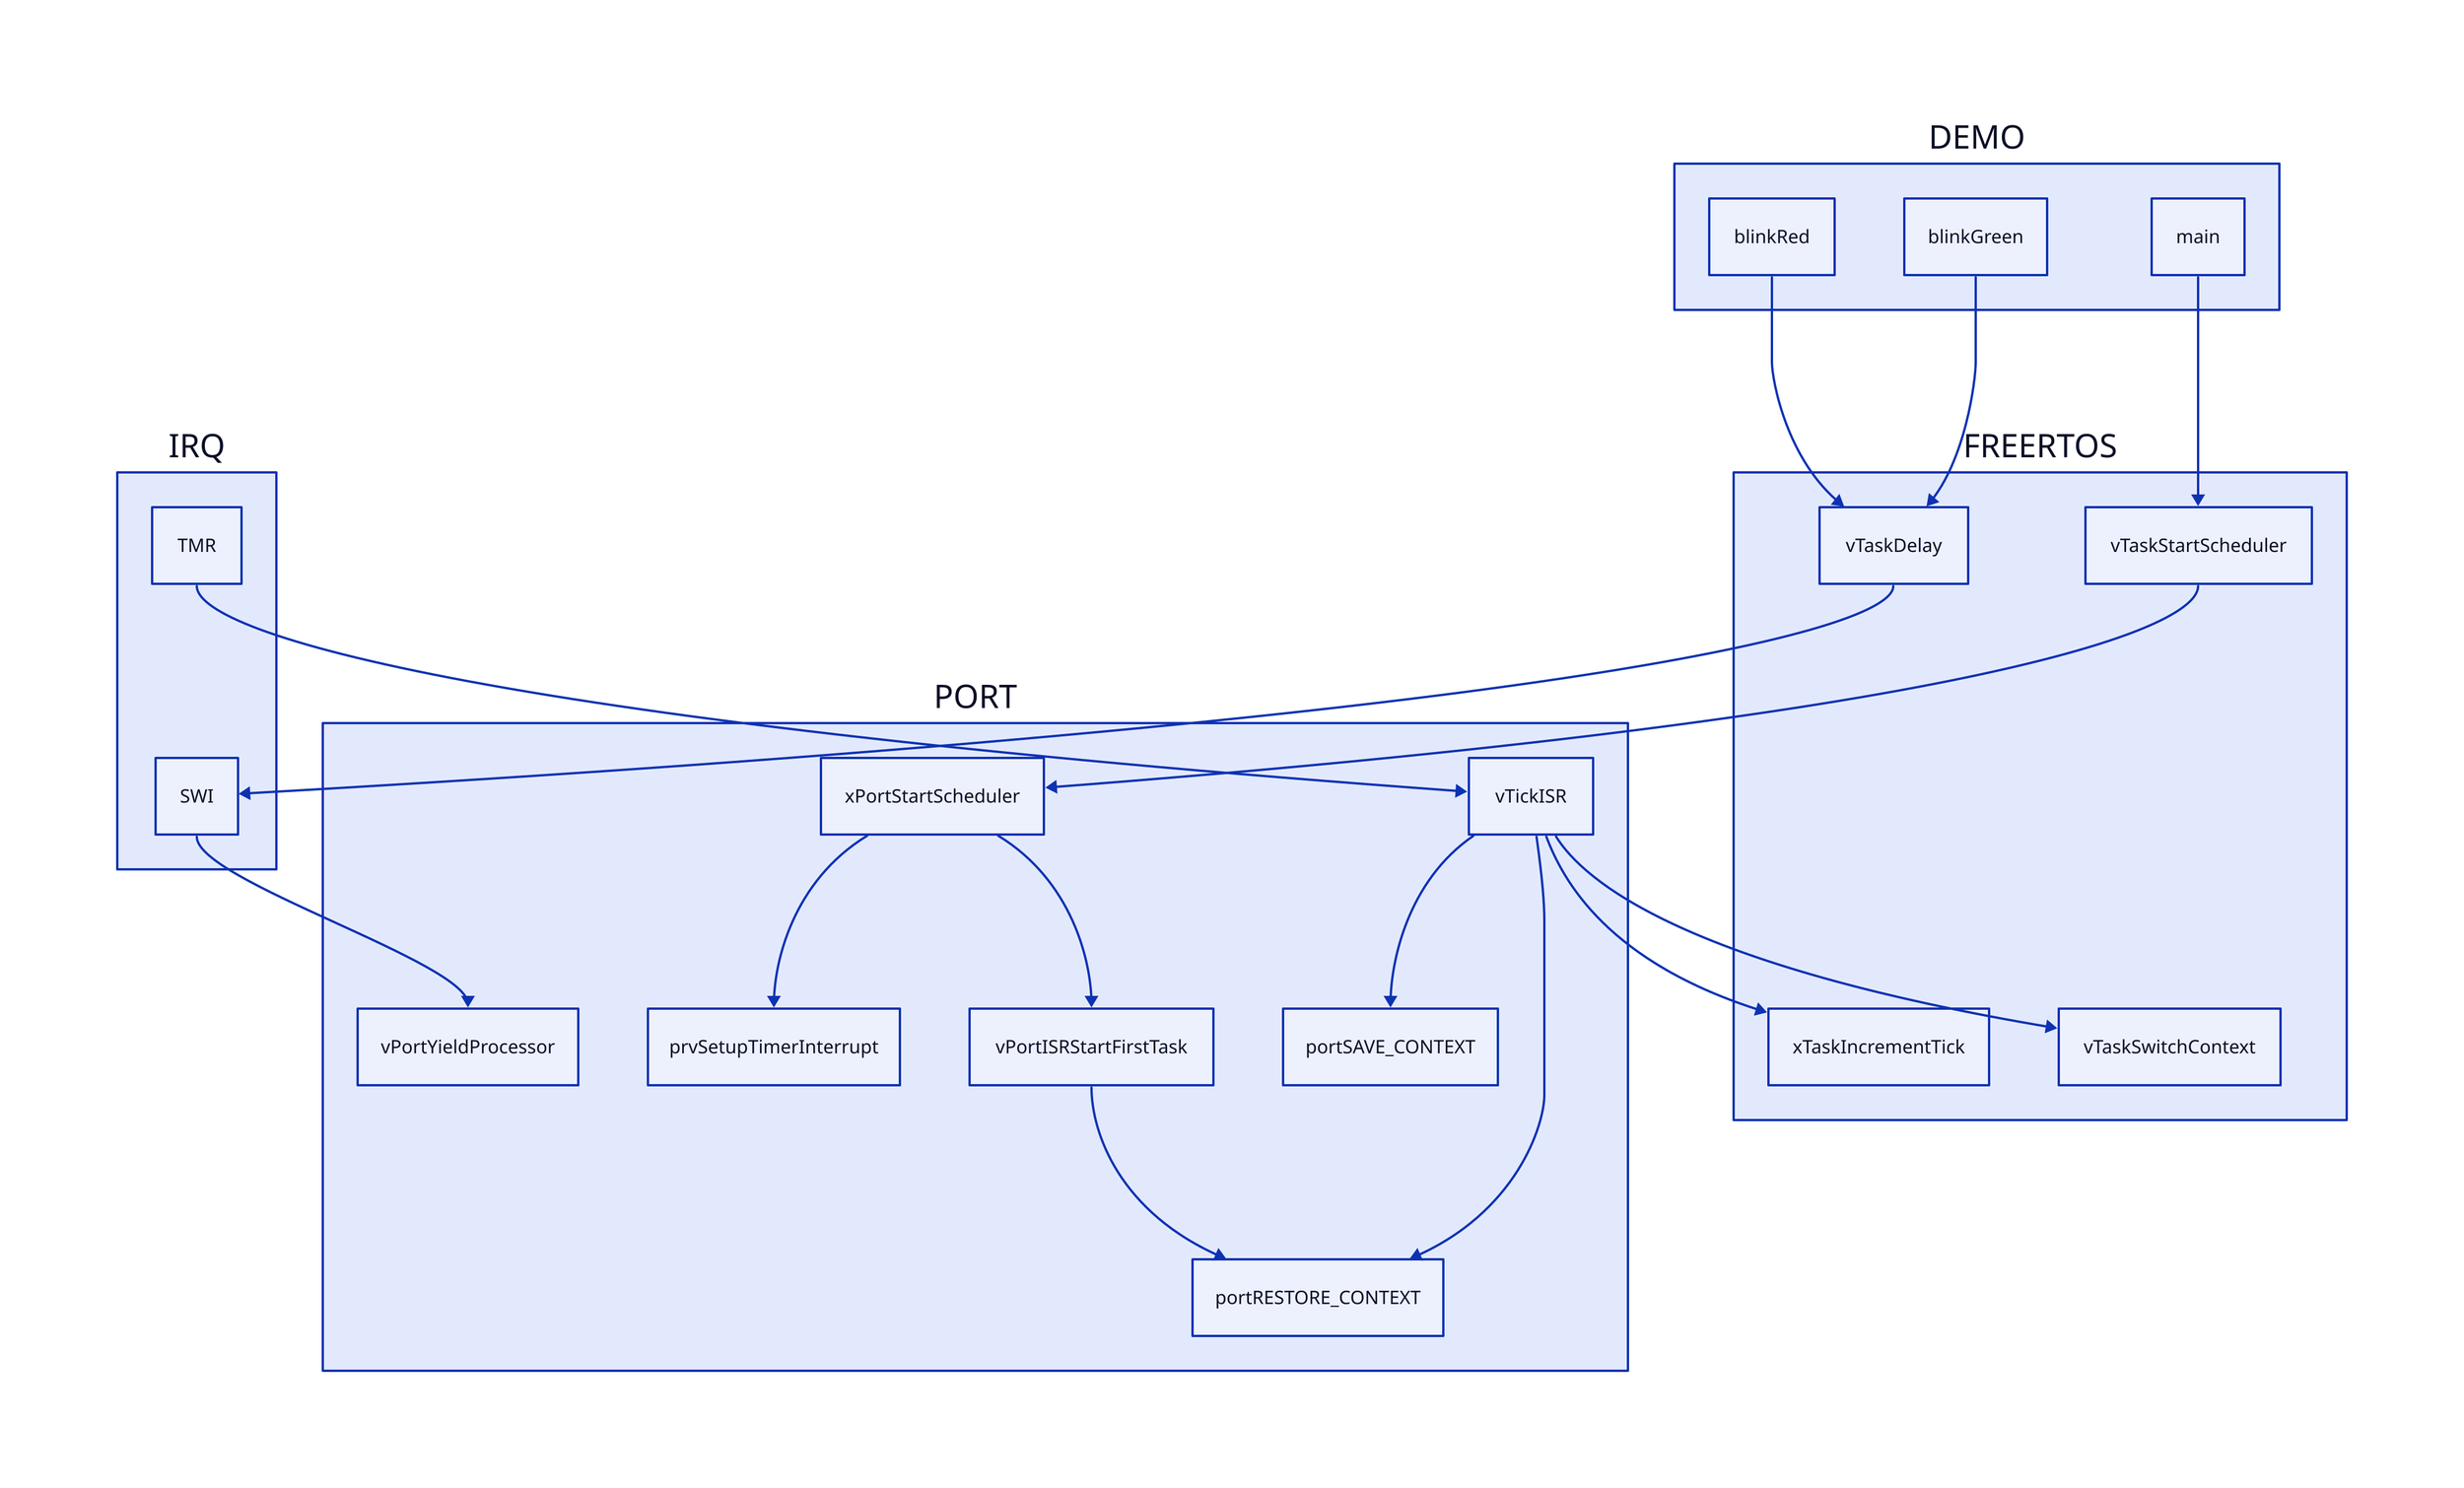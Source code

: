 DEMO {
    main
    blinkRed
    blinkGreen
}
IRQ{
    SWI -> _.PORT.vPortYieldProcessor
    TMR -> _.PORT.vTickISR
}

FREERTOS{
vTaskStartScheduler
}

PORT {
xPortStartScheduler
prvSetupTimerInterrupt
vPortISRStartFirstTask
portSAVE_CONTEXT
portRESTORE_CONTEXT
vTickISR
vPortYieldProcessor
}

DEMO.main -> FREERTOS.vTaskStartScheduler
FREERTOS.vTaskStartScheduler -> PORT.xPortStartScheduler
PORT.xPortStartScheduler -> PORT.prvSetupTimerInterrupt
PORT.xPortStartScheduler -> PORT.vPortISRStartFirstTask
PORT.vPortISRStartFirstTask -> PORT.portRESTORE_CONTEXT

PORT.vTickISR -> PORT.portSAVE_CONTEXT
PORT.vTickISR -> PORT.portRESTORE_CONTEXT
PORT.vTickISR -> FREERTOS.xTaskIncrementTick
PORT.vTickISR -> FREERTOS.vTaskSwitchContext

DEMO.blinkRed -> FREERTOS.vTaskDelay
DEMO.blinkGreen -> FREERTOS.vTaskDelay
FREERTOS.vTaskDelay -> IRQ.SWI

